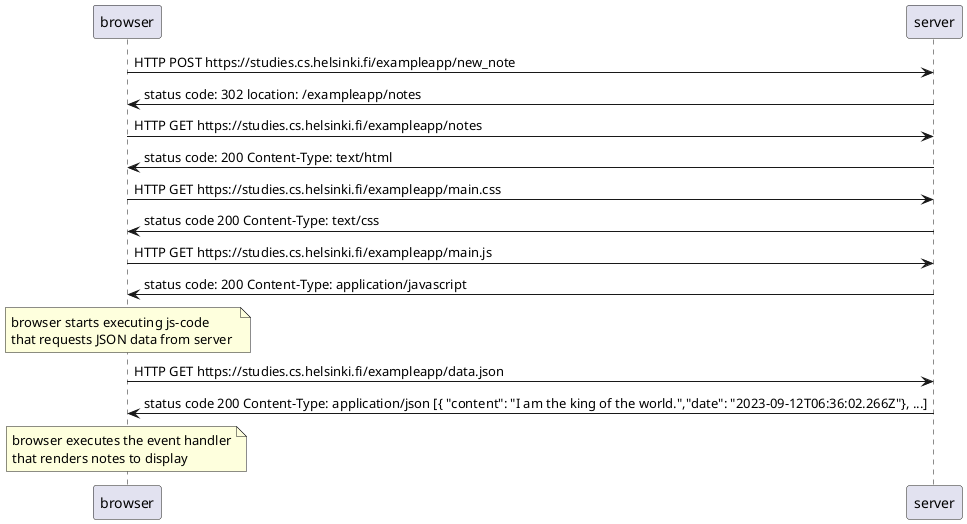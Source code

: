 @startuml new_note

browser->server: HTTP POST https://studies.cs.helsinki.fi/exampleapp/new_note
server->browser: status code: 302 location: /exampleapp/notes
browser->server: HTTP GET https://studies.cs.helsinki.fi/exampleapp/notes
server->browser: status code: 200 Content-Type: text/html
browser->server: HTTP GET https://studies.cs.helsinki.fi/exampleapp/main.css
server->browser: status code 200 Content-Type: text/css
browser->server: HTTP GET https://studies.cs.helsinki.fi/exampleapp/main.js
server->browser: status code: 200 Content-Type: application/javascript
note over browser
    browser starts executing js-code
    that requests JSON data from server 
end note

browser->server: HTTP GET https://studies.cs.helsinki.fi/exampleapp/data.json
server->browser: status code 200 Content-Type: application/json [{ "content": "I am the king of the world.","date": "2023-09-12T06:36:02.266Z"}, ...]
note over browser
    browser executes the event handler
    that renders notes to display
end note

@enduml

